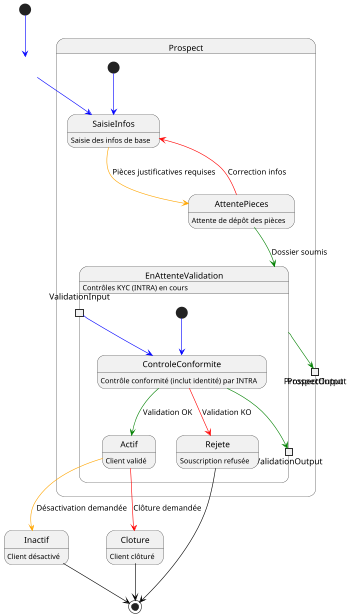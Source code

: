 @startuml EtatClient
scale 350 width
hide empty description

[*] -[#blue]-> ProspectInput <<inputPin>>

state Prospect {
    state ProspectInput <<inputPin>>
    state ProspectOutput <<outputPin>>
    [*] -[#blue]-> SaisieInfos
    SaisieInfos : Saisie des infos de base
    SaisieInfos -[#orange]-> AttentePieces : Pièces justificatives requises
    AttentePieces : Attente de dépôt des pièces
    AttentePieces -[#red]-> SaisieInfos : Correction infos
    AttentePieces -[#green]-> EnAttenteValidation : Dossier soumis
    ProspectInput -[#blue]-> SaisieInfos
    EnAttenteValidation -[#green]-> ProspectOutput
}

state EnAttenteValidation {
    state ValidationInput <<inputPin>>
    state ValidationOutput <<outputPin>>
    [*] -[#blue]-> ControleConformite
    ControleConformite : Contrôle conformité (inclut identité) par INTRA
    ControleConformite -[#green]-> Actif : Validation OK
    ControleConformite -[#red]-> Rejete : Validation KO
    ValidationInput -[#blue]-> ControleConformite
    ControleConformite -[#green]-> ValidationOutput
}

EnAttenteValidation : Contrôles KYC (INTRA) en cours

Actif : Client validé
Actif -[#orange]-> Inactif : Désactivation demandée
Inactif : Client désactivé

Actif -[#red]-> Cloture : Clôture demandée
Cloture : Client clôturé

Rejete : Souscription refusée

Rejete -[#black]-> [*]
Cloture -[#black]-> [*]
Inactif -[#black]-> [*]

@enduml